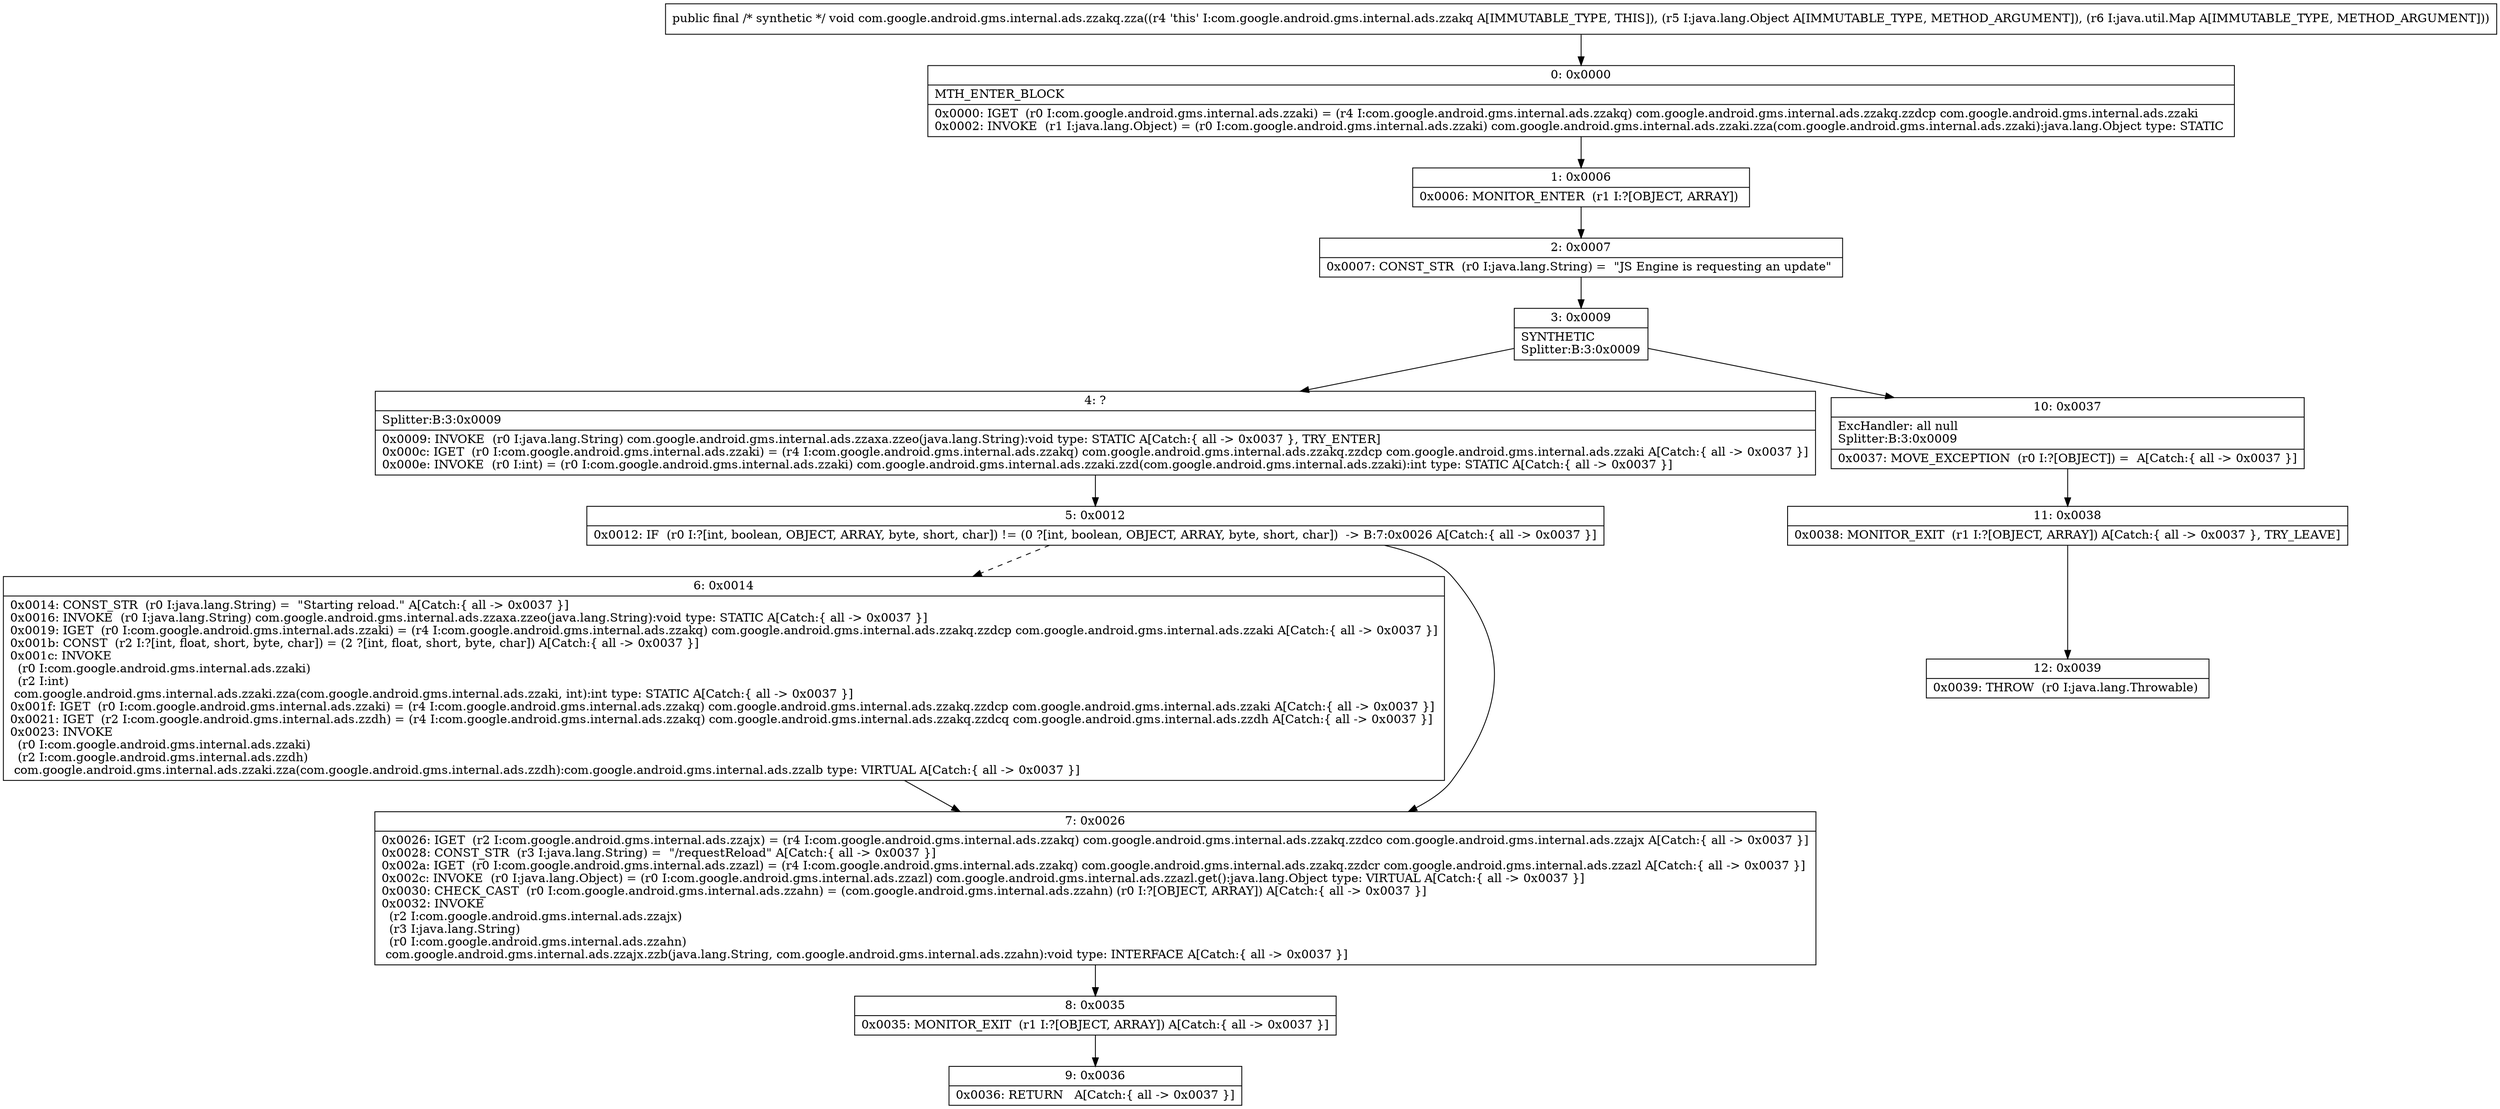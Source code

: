 digraph "CFG forcom.google.android.gms.internal.ads.zzakq.zza(Ljava\/lang\/Object;Ljava\/util\/Map;)V" {
Node_0 [shape=record,label="{0\:\ 0x0000|MTH_ENTER_BLOCK\l|0x0000: IGET  (r0 I:com.google.android.gms.internal.ads.zzaki) = (r4 I:com.google.android.gms.internal.ads.zzakq) com.google.android.gms.internal.ads.zzakq.zzdcp com.google.android.gms.internal.ads.zzaki \l0x0002: INVOKE  (r1 I:java.lang.Object) = (r0 I:com.google.android.gms.internal.ads.zzaki) com.google.android.gms.internal.ads.zzaki.zza(com.google.android.gms.internal.ads.zzaki):java.lang.Object type: STATIC \l}"];
Node_1 [shape=record,label="{1\:\ 0x0006|0x0006: MONITOR_ENTER  (r1 I:?[OBJECT, ARRAY]) \l}"];
Node_2 [shape=record,label="{2\:\ 0x0007|0x0007: CONST_STR  (r0 I:java.lang.String) =  \"JS Engine is requesting an update\" \l}"];
Node_3 [shape=record,label="{3\:\ 0x0009|SYNTHETIC\lSplitter:B:3:0x0009\l}"];
Node_4 [shape=record,label="{4\:\ ?|Splitter:B:3:0x0009\l|0x0009: INVOKE  (r0 I:java.lang.String) com.google.android.gms.internal.ads.zzaxa.zzeo(java.lang.String):void type: STATIC A[Catch:\{ all \-\> 0x0037 \}, TRY_ENTER]\l0x000c: IGET  (r0 I:com.google.android.gms.internal.ads.zzaki) = (r4 I:com.google.android.gms.internal.ads.zzakq) com.google.android.gms.internal.ads.zzakq.zzdcp com.google.android.gms.internal.ads.zzaki A[Catch:\{ all \-\> 0x0037 \}]\l0x000e: INVOKE  (r0 I:int) = (r0 I:com.google.android.gms.internal.ads.zzaki) com.google.android.gms.internal.ads.zzaki.zzd(com.google.android.gms.internal.ads.zzaki):int type: STATIC A[Catch:\{ all \-\> 0x0037 \}]\l}"];
Node_5 [shape=record,label="{5\:\ 0x0012|0x0012: IF  (r0 I:?[int, boolean, OBJECT, ARRAY, byte, short, char]) != (0 ?[int, boolean, OBJECT, ARRAY, byte, short, char])  \-\> B:7:0x0026 A[Catch:\{ all \-\> 0x0037 \}]\l}"];
Node_6 [shape=record,label="{6\:\ 0x0014|0x0014: CONST_STR  (r0 I:java.lang.String) =  \"Starting reload.\" A[Catch:\{ all \-\> 0x0037 \}]\l0x0016: INVOKE  (r0 I:java.lang.String) com.google.android.gms.internal.ads.zzaxa.zzeo(java.lang.String):void type: STATIC A[Catch:\{ all \-\> 0x0037 \}]\l0x0019: IGET  (r0 I:com.google.android.gms.internal.ads.zzaki) = (r4 I:com.google.android.gms.internal.ads.zzakq) com.google.android.gms.internal.ads.zzakq.zzdcp com.google.android.gms.internal.ads.zzaki A[Catch:\{ all \-\> 0x0037 \}]\l0x001b: CONST  (r2 I:?[int, float, short, byte, char]) = (2 ?[int, float, short, byte, char]) A[Catch:\{ all \-\> 0x0037 \}]\l0x001c: INVOKE  \l  (r0 I:com.google.android.gms.internal.ads.zzaki)\l  (r2 I:int)\l com.google.android.gms.internal.ads.zzaki.zza(com.google.android.gms.internal.ads.zzaki, int):int type: STATIC A[Catch:\{ all \-\> 0x0037 \}]\l0x001f: IGET  (r0 I:com.google.android.gms.internal.ads.zzaki) = (r4 I:com.google.android.gms.internal.ads.zzakq) com.google.android.gms.internal.ads.zzakq.zzdcp com.google.android.gms.internal.ads.zzaki A[Catch:\{ all \-\> 0x0037 \}]\l0x0021: IGET  (r2 I:com.google.android.gms.internal.ads.zzdh) = (r4 I:com.google.android.gms.internal.ads.zzakq) com.google.android.gms.internal.ads.zzakq.zzdcq com.google.android.gms.internal.ads.zzdh A[Catch:\{ all \-\> 0x0037 \}]\l0x0023: INVOKE  \l  (r0 I:com.google.android.gms.internal.ads.zzaki)\l  (r2 I:com.google.android.gms.internal.ads.zzdh)\l com.google.android.gms.internal.ads.zzaki.zza(com.google.android.gms.internal.ads.zzdh):com.google.android.gms.internal.ads.zzalb type: VIRTUAL A[Catch:\{ all \-\> 0x0037 \}]\l}"];
Node_7 [shape=record,label="{7\:\ 0x0026|0x0026: IGET  (r2 I:com.google.android.gms.internal.ads.zzajx) = (r4 I:com.google.android.gms.internal.ads.zzakq) com.google.android.gms.internal.ads.zzakq.zzdco com.google.android.gms.internal.ads.zzajx A[Catch:\{ all \-\> 0x0037 \}]\l0x0028: CONST_STR  (r3 I:java.lang.String) =  \"\/requestReload\" A[Catch:\{ all \-\> 0x0037 \}]\l0x002a: IGET  (r0 I:com.google.android.gms.internal.ads.zzazl) = (r4 I:com.google.android.gms.internal.ads.zzakq) com.google.android.gms.internal.ads.zzakq.zzdcr com.google.android.gms.internal.ads.zzazl A[Catch:\{ all \-\> 0x0037 \}]\l0x002c: INVOKE  (r0 I:java.lang.Object) = (r0 I:com.google.android.gms.internal.ads.zzazl) com.google.android.gms.internal.ads.zzazl.get():java.lang.Object type: VIRTUAL A[Catch:\{ all \-\> 0x0037 \}]\l0x0030: CHECK_CAST  (r0 I:com.google.android.gms.internal.ads.zzahn) = (com.google.android.gms.internal.ads.zzahn) (r0 I:?[OBJECT, ARRAY]) A[Catch:\{ all \-\> 0x0037 \}]\l0x0032: INVOKE  \l  (r2 I:com.google.android.gms.internal.ads.zzajx)\l  (r3 I:java.lang.String)\l  (r0 I:com.google.android.gms.internal.ads.zzahn)\l com.google.android.gms.internal.ads.zzajx.zzb(java.lang.String, com.google.android.gms.internal.ads.zzahn):void type: INTERFACE A[Catch:\{ all \-\> 0x0037 \}]\l}"];
Node_8 [shape=record,label="{8\:\ 0x0035|0x0035: MONITOR_EXIT  (r1 I:?[OBJECT, ARRAY]) A[Catch:\{ all \-\> 0x0037 \}]\l}"];
Node_9 [shape=record,label="{9\:\ 0x0036|0x0036: RETURN   A[Catch:\{ all \-\> 0x0037 \}]\l}"];
Node_10 [shape=record,label="{10\:\ 0x0037|ExcHandler: all null\lSplitter:B:3:0x0009\l|0x0037: MOVE_EXCEPTION  (r0 I:?[OBJECT]) =  A[Catch:\{ all \-\> 0x0037 \}]\l}"];
Node_11 [shape=record,label="{11\:\ 0x0038|0x0038: MONITOR_EXIT  (r1 I:?[OBJECT, ARRAY]) A[Catch:\{ all \-\> 0x0037 \}, TRY_LEAVE]\l}"];
Node_12 [shape=record,label="{12\:\ 0x0039|0x0039: THROW  (r0 I:java.lang.Throwable) \l}"];
MethodNode[shape=record,label="{public final \/* synthetic *\/ void com.google.android.gms.internal.ads.zzakq.zza((r4 'this' I:com.google.android.gms.internal.ads.zzakq A[IMMUTABLE_TYPE, THIS]), (r5 I:java.lang.Object A[IMMUTABLE_TYPE, METHOD_ARGUMENT]), (r6 I:java.util.Map A[IMMUTABLE_TYPE, METHOD_ARGUMENT])) }"];
MethodNode -> Node_0;
Node_0 -> Node_1;
Node_1 -> Node_2;
Node_2 -> Node_3;
Node_3 -> Node_4;
Node_3 -> Node_10;
Node_4 -> Node_5;
Node_5 -> Node_6[style=dashed];
Node_5 -> Node_7;
Node_6 -> Node_7;
Node_7 -> Node_8;
Node_8 -> Node_9;
Node_10 -> Node_11;
Node_11 -> Node_12;
}

